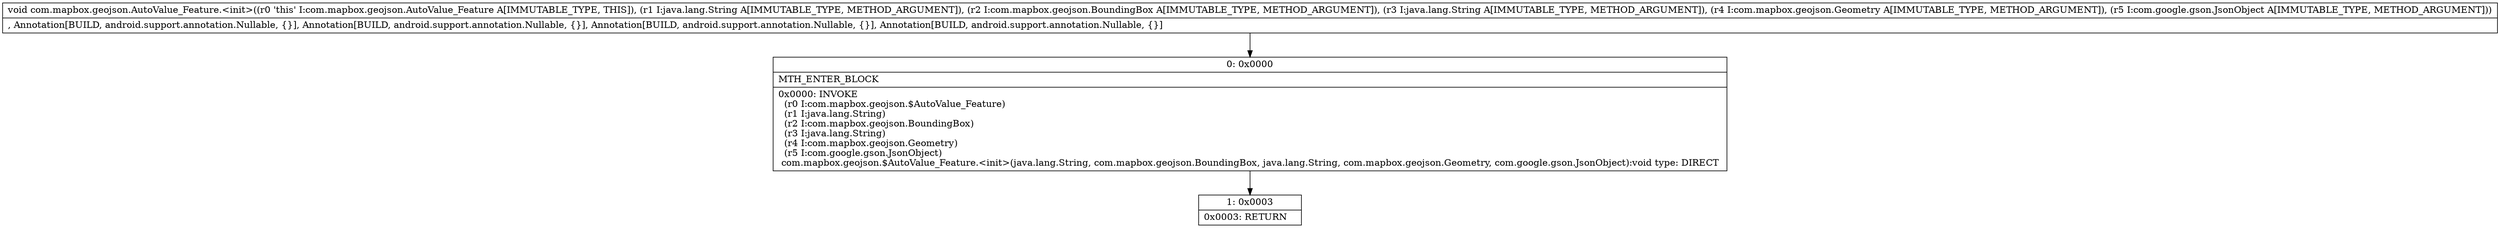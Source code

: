 digraph "CFG forcom.mapbox.geojson.AutoValue_Feature.\<init\>(Ljava\/lang\/String;Lcom\/mapbox\/geojson\/BoundingBox;Ljava\/lang\/String;Lcom\/mapbox\/geojson\/Geometry;Lcom\/google\/gson\/JsonObject;)V" {
Node_0 [shape=record,label="{0\:\ 0x0000|MTH_ENTER_BLOCK\l|0x0000: INVOKE  \l  (r0 I:com.mapbox.geojson.$AutoValue_Feature)\l  (r1 I:java.lang.String)\l  (r2 I:com.mapbox.geojson.BoundingBox)\l  (r3 I:java.lang.String)\l  (r4 I:com.mapbox.geojson.Geometry)\l  (r5 I:com.google.gson.JsonObject)\l com.mapbox.geojson.$AutoValue_Feature.\<init\>(java.lang.String, com.mapbox.geojson.BoundingBox, java.lang.String, com.mapbox.geojson.Geometry, com.google.gson.JsonObject):void type: DIRECT \l}"];
Node_1 [shape=record,label="{1\:\ 0x0003|0x0003: RETURN   \l}"];
MethodNode[shape=record,label="{void com.mapbox.geojson.AutoValue_Feature.\<init\>((r0 'this' I:com.mapbox.geojson.AutoValue_Feature A[IMMUTABLE_TYPE, THIS]), (r1 I:java.lang.String A[IMMUTABLE_TYPE, METHOD_ARGUMENT]), (r2 I:com.mapbox.geojson.BoundingBox A[IMMUTABLE_TYPE, METHOD_ARGUMENT]), (r3 I:java.lang.String A[IMMUTABLE_TYPE, METHOD_ARGUMENT]), (r4 I:com.mapbox.geojson.Geometry A[IMMUTABLE_TYPE, METHOD_ARGUMENT]), (r5 I:com.google.gson.JsonObject A[IMMUTABLE_TYPE, METHOD_ARGUMENT]))  | , Annotation[BUILD, android.support.annotation.Nullable, \{\}], Annotation[BUILD, android.support.annotation.Nullable, \{\}], Annotation[BUILD, android.support.annotation.Nullable, \{\}], Annotation[BUILD, android.support.annotation.Nullable, \{\}]\l}"];
MethodNode -> Node_0;
Node_0 -> Node_1;
}

